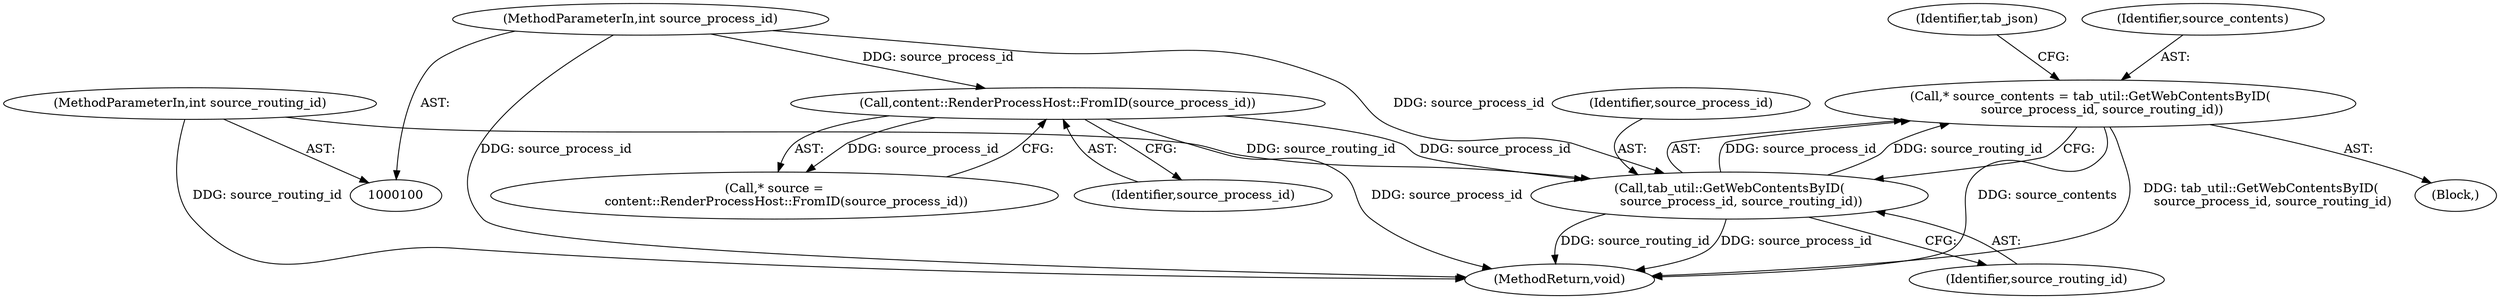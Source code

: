 digraph "0_Chrome_f7ae1f7a918f1973dca241a7a23169906eaf4fe3_1@pointer" {
"1000153" [label="(Call,* source_contents = tab_util::GetWebContentsByID(\n      source_process_id, source_routing_id))"];
"1000155" [label="(Call,tab_util::GetWebContentsByID(\n      source_process_id, source_routing_id))"];
"1000111" [label="(Call,content::RenderProcessHost::FromID(source_process_id))"];
"1000101" [label="(MethodParameterIn,int source_process_id)"];
"1000102" [label="(MethodParameterIn,int source_routing_id)"];
"1000160" [label="(Identifier,tab_json)"];
"1000154" [label="(Identifier,source_contents)"];
"1000155" [label="(Call,tab_util::GetWebContentsByID(\n      source_process_id, source_routing_id))"];
"1000109" [label="(Call,* source =\n      content::RenderProcessHost::FromID(source_process_id))"];
"1000173" [label="(MethodReturn,void)"];
"1000111" [label="(Call,content::RenderProcessHost::FromID(source_process_id))"];
"1000107" [label="(Block,)"];
"1000102" [label="(MethodParameterIn,int source_routing_id)"];
"1000112" [label="(Identifier,source_process_id)"];
"1000101" [label="(MethodParameterIn,int source_process_id)"];
"1000157" [label="(Identifier,source_routing_id)"];
"1000156" [label="(Identifier,source_process_id)"];
"1000153" [label="(Call,* source_contents = tab_util::GetWebContentsByID(\n      source_process_id, source_routing_id))"];
"1000153" -> "1000107"  [label="AST: "];
"1000153" -> "1000155"  [label="CFG: "];
"1000154" -> "1000153"  [label="AST: "];
"1000155" -> "1000153"  [label="AST: "];
"1000160" -> "1000153"  [label="CFG: "];
"1000153" -> "1000173"  [label="DDG: source_contents"];
"1000153" -> "1000173"  [label="DDG: tab_util::GetWebContentsByID(\n      source_process_id, source_routing_id)"];
"1000155" -> "1000153"  [label="DDG: source_process_id"];
"1000155" -> "1000153"  [label="DDG: source_routing_id"];
"1000155" -> "1000157"  [label="CFG: "];
"1000156" -> "1000155"  [label="AST: "];
"1000157" -> "1000155"  [label="AST: "];
"1000155" -> "1000173"  [label="DDG: source_routing_id"];
"1000155" -> "1000173"  [label="DDG: source_process_id"];
"1000111" -> "1000155"  [label="DDG: source_process_id"];
"1000101" -> "1000155"  [label="DDG: source_process_id"];
"1000102" -> "1000155"  [label="DDG: source_routing_id"];
"1000111" -> "1000109"  [label="AST: "];
"1000111" -> "1000112"  [label="CFG: "];
"1000112" -> "1000111"  [label="AST: "];
"1000109" -> "1000111"  [label="CFG: "];
"1000111" -> "1000173"  [label="DDG: source_process_id"];
"1000111" -> "1000109"  [label="DDG: source_process_id"];
"1000101" -> "1000111"  [label="DDG: source_process_id"];
"1000101" -> "1000100"  [label="AST: "];
"1000101" -> "1000173"  [label="DDG: source_process_id"];
"1000102" -> "1000100"  [label="AST: "];
"1000102" -> "1000173"  [label="DDG: source_routing_id"];
}
